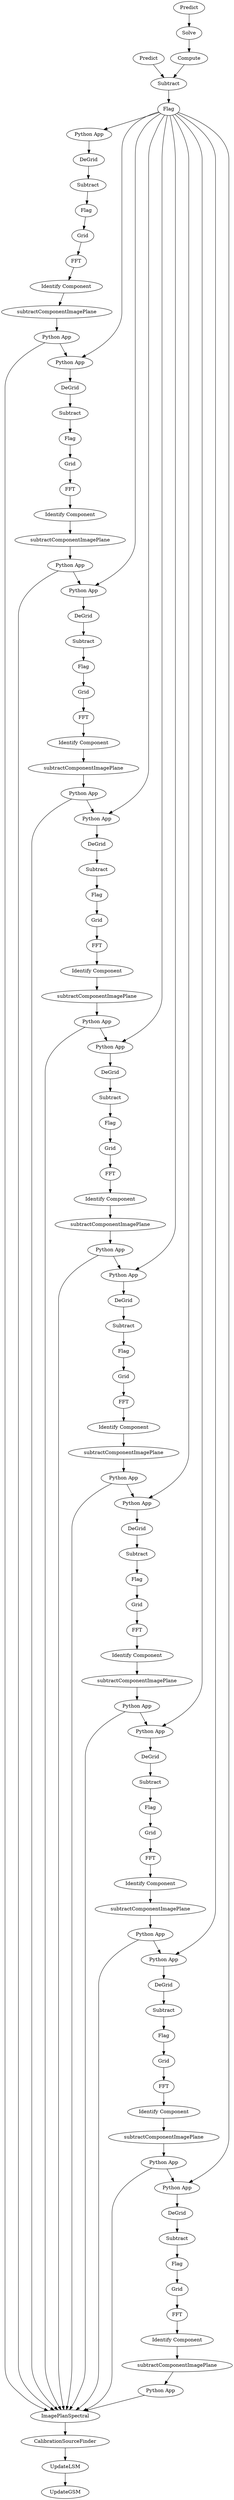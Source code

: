 strict digraph  {
"1_-1_0" [label=UpdateGSM, nm=UpdateGSM];
"1_-8_0" [label=Solve, nm=Solve];
"1_-9_0" [label=Subtract, nm=Subtract];
"1_-10_0/0" [label=Grid, nm=Grid];
"1_-10_0/1" [label=Grid, nm=Grid];
"1_-10_0/2" [label=Grid, nm=Grid];
"1_-10_0/3" [label=Grid, nm=Grid];
"1_-10_0/4" [label=Grid, nm=Grid];
"1_-10_0/5" [label=Grid, nm=Grid];
"1_-10_0/6" [label=Grid, nm=Grid];
"1_-10_0/7" [label=Grid, nm=Grid];
"1_-10_0/8" [label=Grid, nm=Grid];
"1_-10_0/9" [label=Grid, nm=Grid];
"1_-14_0/0" [label=DeGrid, nm=DeGrid];
"1_-14_0/1" [label=DeGrid, nm=DeGrid];
"1_-14_0/2" [label=DeGrid, nm=DeGrid];
"1_-14_0/3" [label=DeGrid, nm=DeGrid];
"1_-14_0/4" [label=DeGrid, nm=DeGrid];
"1_-14_0/5" [label=DeGrid, nm=DeGrid];
"1_-14_0/6" [label=DeGrid, nm=DeGrid];
"1_-14_0/7" [label=DeGrid, nm=DeGrid];
"1_-14_0/8" [label=DeGrid, nm=DeGrid];
"1_-14_0/9" [label=DeGrid, nm=DeGrid];
"1_-15_0/0" [label=Subtract, nm=Subtract];
"1_-15_0/1" [label=Subtract, nm=Subtract];
"1_-15_0/2" [label=Subtract, nm=Subtract];
"1_-15_0/3" [label=Subtract, nm=Subtract];
"1_-15_0/4" [label=Subtract, nm=Subtract];
"1_-15_0/5" [label=Subtract, nm=Subtract];
"1_-15_0/6" [label=Subtract, nm=Subtract];
"1_-15_0/7" [label=Subtract, nm=Subtract];
"1_-15_0/8" [label=Subtract, nm=Subtract];
"1_-15_0/9" [label=Subtract, nm=Subtract];
"1_-16_0/0" [label=Flag, nm=Flag];
"1_-16_0/1" [label=Flag, nm=Flag];
"1_-16_0/2" [label=Flag, nm=Flag];
"1_-16_0/3" [label=Flag, nm=Flag];
"1_-16_0/4" [label=Flag, nm=Flag];
"1_-16_0/5" [label=Flag, nm=Flag];
"1_-16_0/6" [label=Flag, nm=Flag];
"1_-16_0/7" [label=Flag, nm=Flag];
"1_-16_0/8" [label=Flag, nm=Flag];
"1_-16_0/9" [label=Flag, nm=Flag];
"1_-19_0/0/0" [label="Identify Component", nm="Identify Component"];
"1_-19_0/1/0" [label="Identify Component", nm="Identify Component"];
"1_-19_0/2/0" [label="Identify Component", nm="Identify Component"];
"1_-19_0/3/0" [label="Identify Component", nm="Identify Component"];
"1_-19_0/4/0" [label="Identify Component", nm="Identify Component"];
"1_-19_0/5/0" [label="Identify Component", nm="Identify Component"];
"1_-19_0/6/0" [label="Identify Component", nm="Identify Component"];
"1_-19_0/7/0" [label="Identify Component", nm="Identify Component"];
"1_-19_0/8/0" [label="Identify Component", nm="Identify Component"];
"1_-19_0/9/0" [label="Identify Component", nm="Identify Component"];
"1_-20_0/0/0" [label=subtractComponentImagePlane, nm=subtractComponentImagePlane];
"1_-20_0/1/0" [label=subtractComponentImagePlane, nm=subtractComponentImagePlane];
"1_-20_0/2/0" [label=subtractComponentImagePlane, nm=subtractComponentImagePlane];
"1_-20_0/3/0" [label=subtractComponentImagePlane, nm=subtractComponentImagePlane];
"1_-20_0/4/0" [label=subtractComponentImagePlane, nm=subtractComponentImagePlane];
"1_-20_0/5/0" [label=subtractComponentImagePlane, nm=subtractComponentImagePlane];
"1_-20_0/6/0" [label=subtractComponentImagePlane, nm=subtractComponentImagePlane];
"1_-20_0/7/0" [label=subtractComponentImagePlane, nm=subtractComponentImagePlane];
"1_-20_0/8/0" [label=subtractComponentImagePlane, nm=subtractComponentImagePlane];
"1_-20_0/9/0" [label=subtractComponentImagePlane, nm=subtractComponentImagePlane];
"1_-13_0/0/0" [label=FFT, nm=FFT];
"1_-13_0/1/0" [label=FFT, nm=FFT];
"1_-13_0/2/0" [label=FFT, nm=FFT];
"1_-13_0/3/0" [label=FFT, nm=FFT];
"1_-13_0/4/0" [label=FFT, nm=FFT];
"1_-13_0/5/0" [label=FFT, nm=FFT];
"1_-13_0/6/0" [label=FFT, nm=FFT];
"1_-13_0/7/0" [label=FFT, nm=FFT];
"1_-13_0/8/0" [label=FFT, nm=FFT];
"1_-13_0/9/0" [label=FFT, nm=FFT];
"1_-28_0/0" [label="Python App", nm="Python App"];
"1_-28_0/1" [label="Python App", nm="Python App"];
"1_-28_0/2" [label="Python App", nm="Python App"];
"1_-28_0/3" [label="Python App", nm="Python App"];
"1_-28_0/4" [label="Python App", nm="Python App"];
"1_-28_0/5" [label="Python App", nm="Python App"];
"1_-28_0/6" [label="Python App", nm="Python App"];
"1_-28_0/7" [label="Python App", nm="Python App"];
"1_-28_0/8" [label="Python App", nm="Python App"];
"1_-28_0/9" [label="Python App", nm="Python App"];
"1_-12_0/0" [label="Python App", nm="Python App"];
"1_-12_0/1" [label="Python App", nm="Python App"];
"1_-12_0/2" [label="Python App", nm="Python App"];
"1_-12_0/3" [label="Python App", nm="Python App"];
"1_-12_0/4" [label="Python App", nm="Python App"];
"1_-12_0/5" [label="Python App", nm="Python App"];
"1_-12_0/6" [label="Python App", nm="Python App"];
"1_-12_0/7" [label="Python App", nm="Python App"];
"1_-12_0/8" [label="Python App", nm="Python App"];
"1_-12_0/9" [label="Python App", nm="Python App"];
"1_-24_0" [label=CalibrationSourceFinder, nm=CalibrationSourceFinder];
"1_-25_0" [label=UpdateLSM, nm=UpdateLSM];
"1_-5_0" [label=Predict, nm=Predict];
"1_-6_0" [label=Predict, nm=Predict];
"1_-11_0" [label=Compute, nm=Compute];
"1_-4_0" [label=Flag, nm=Flag];
"1_-17_0" [label=ImagePlanSpectral, nm=ImagePlanSpectral];
"1_-8_0" -> "1_-11_0";
"1_-9_0" -> "1_-4_0";
"1_-10_0/0" -> "1_-13_0/0/0";
"1_-10_0/1" -> "1_-13_0/1/0";
"1_-10_0/2" -> "1_-13_0/2/0";
"1_-10_0/3" -> "1_-13_0/3/0";
"1_-10_0/4" -> "1_-13_0/4/0";
"1_-10_0/5" -> "1_-13_0/5/0";
"1_-10_0/6" -> "1_-13_0/6/0";
"1_-10_0/7" -> "1_-13_0/7/0";
"1_-10_0/8" -> "1_-13_0/8/0";
"1_-10_0/9" -> "1_-13_0/9/0";
"1_-14_0/0" -> "1_-15_0/0";
"1_-14_0/1" -> "1_-15_0/1";
"1_-14_0/2" -> "1_-15_0/2";
"1_-14_0/3" -> "1_-15_0/3";
"1_-14_0/4" -> "1_-15_0/4";
"1_-14_0/5" -> "1_-15_0/5";
"1_-14_0/6" -> "1_-15_0/6";
"1_-14_0/7" -> "1_-15_0/7";
"1_-14_0/8" -> "1_-15_0/8";
"1_-14_0/9" -> "1_-15_0/9";
"1_-15_0/0" -> "1_-16_0/0";
"1_-15_0/1" -> "1_-16_0/1";
"1_-15_0/2" -> "1_-16_0/2";
"1_-15_0/3" -> "1_-16_0/3";
"1_-15_0/4" -> "1_-16_0/4";
"1_-15_0/5" -> "1_-16_0/5";
"1_-15_0/6" -> "1_-16_0/6";
"1_-15_0/7" -> "1_-16_0/7";
"1_-15_0/8" -> "1_-16_0/8";
"1_-15_0/9" -> "1_-16_0/9";
"1_-16_0/0" -> "1_-10_0/0";
"1_-16_0/1" -> "1_-10_0/1";
"1_-16_0/2" -> "1_-10_0/2";
"1_-16_0/3" -> "1_-10_0/3";
"1_-16_0/4" -> "1_-10_0/4";
"1_-16_0/5" -> "1_-10_0/5";
"1_-16_0/6" -> "1_-10_0/6";
"1_-16_0/7" -> "1_-10_0/7";
"1_-16_0/8" -> "1_-10_0/8";
"1_-16_0/9" -> "1_-10_0/9";
"1_-19_0/0/0" -> "1_-20_0/0/0";
"1_-19_0/1/0" -> "1_-20_0/1/0";
"1_-19_0/2/0" -> "1_-20_0/2/0";
"1_-19_0/3/0" -> "1_-20_0/3/0";
"1_-19_0/4/0" -> "1_-20_0/4/0";
"1_-19_0/5/0" -> "1_-20_0/5/0";
"1_-19_0/6/0" -> "1_-20_0/6/0";
"1_-19_0/7/0" -> "1_-20_0/7/0";
"1_-19_0/8/0" -> "1_-20_0/8/0";
"1_-19_0/9/0" -> "1_-20_0/9/0";
"1_-20_0/0/0" -> "1_-28_0/0";
"1_-20_0/1/0" -> "1_-28_0/1";
"1_-20_0/2/0" -> "1_-28_0/2";
"1_-20_0/3/0" -> "1_-28_0/3";
"1_-20_0/4/0" -> "1_-28_0/4";
"1_-20_0/5/0" -> "1_-28_0/5";
"1_-20_0/6/0" -> "1_-28_0/6";
"1_-20_0/7/0" -> "1_-28_0/7";
"1_-20_0/8/0" -> "1_-28_0/8";
"1_-20_0/9/0" -> "1_-28_0/9";
"1_-13_0/0/0" -> "1_-19_0/0/0";
"1_-13_0/1/0" -> "1_-19_0/1/0";
"1_-13_0/2/0" -> "1_-19_0/2/0";
"1_-13_0/3/0" -> "1_-19_0/3/0";
"1_-13_0/4/0" -> "1_-19_0/4/0";
"1_-13_0/5/0" -> "1_-19_0/5/0";
"1_-13_0/6/0" -> "1_-19_0/6/0";
"1_-13_0/7/0" -> "1_-19_0/7/0";
"1_-13_0/8/0" -> "1_-19_0/8/0";
"1_-13_0/9/0" -> "1_-19_0/9/0";
"1_-28_0/0" -> "1_-17_0";
"1_-28_0/0" -> "1_-12_0/1";
"1_-28_0/1" -> "1_-17_0";
"1_-28_0/1" -> "1_-12_0/2";
"1_-28_0/2" -> "1_-17_0";
"1_-28_0/2" -> "1_-12_0/3";
"1_-28_0/3" -> "1_-17_0";
"1_-28_0/3" -> "1_-12_0/4";
"1_-28_0/4" -> "1_-17_0";
"1_-28_0/4" -> "1_-12_0/5";
"1_-28_0/5" -> "1_-17_0";
"1_-28_0/5" -> "1_-12_0/6";
"1_-28_0/6" -> "1_-17_0";
"1_-28_0/6" -> "1_-12_0/7";
"1_-28_0/7" -> "1_-17_0";
"1_-28_0/7" -> "1_-12_0/8";
"1_-28_0/8" -> "1_-17_0";
"1_-28_0/8" -> "1_-12_0/9";
"1_-28_0/9" -> "1_-17_0";
"1_-12_0/0" -> "1_-14_0/0";
"1_-12_0/1" -> "1_-14_0/1";
"1_-12_0/2" -> "1_-14_0/2";
"1_-12_0/3" -> "1_-14_0/3";
"1_-12_0/4" -> "1_-14_0/4";
"1_-12_0/5" -> "1_-14_0/5";
"1_-12_0/6" -> "1_-14_0/6";
"1_-12_0/7" -> "1_-14_0/7";
"1_-12_0/8" -> "1_-14_0/8";
"1_-12_0/9" -> "1_-14_0/9";
"1_-24_0" -> "1_-25_0";
"1_-25_0" -> "1_-1_0";
"1_-5_0" -> "1_-8_0";
"1_-6_0" -> "1_-9_0";
"1_-11_0" -> "1_-9_0";
"1_-4_0" -> "1_-12_0/0";
"1_-4_0" -> "1_-12_0/1";
"1_-4_0" -> "1_-12_0/2";
"1_-4_0" -> "1_-12_0/3";
"1_-4_0" -> "1_-12_0/4";
"1_-4_0" -> "1_-12_0/5";
"1_-4_0" -> "1_-12_0/6";
"1_-4_0" -> "1_-12_0/7";
"1_-4_0" -> "1_-12_0/8";
"1_-4_0" -> "1_-12_0/9";
"1_-17_0" -> "1_-24_0";
}
